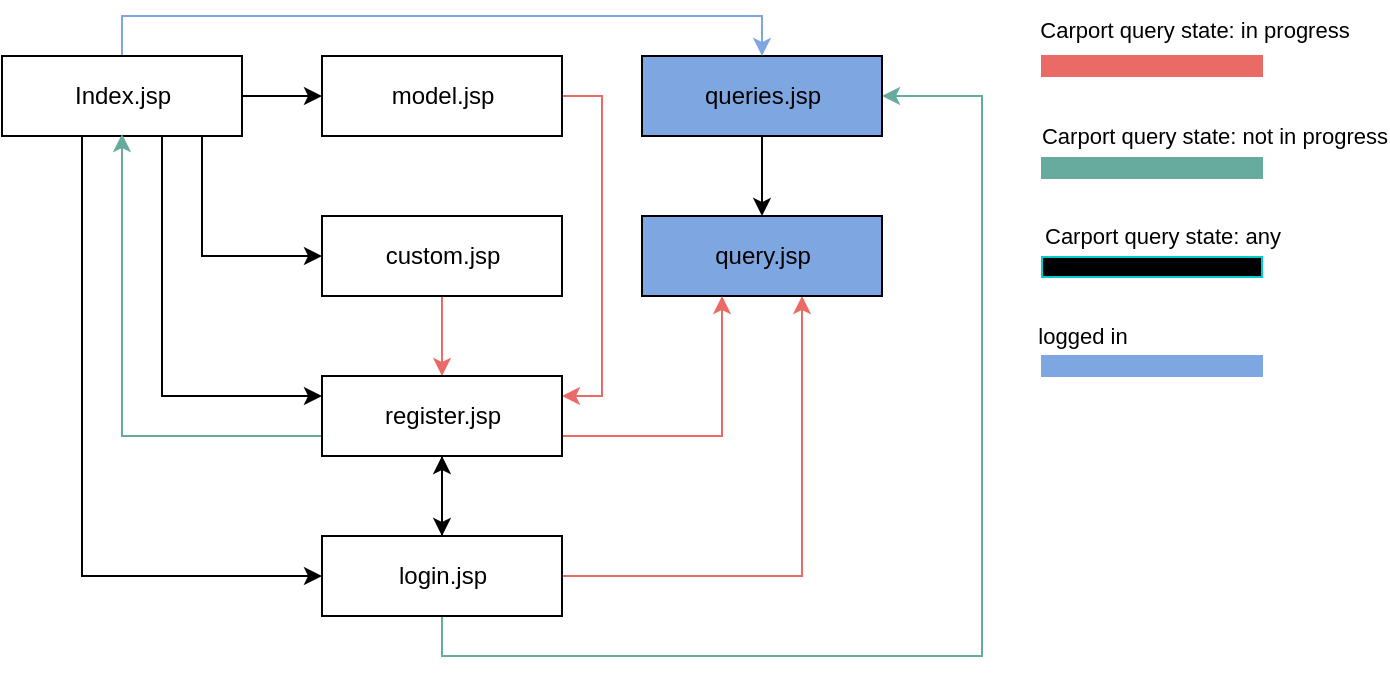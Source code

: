 <mxfile version="14.6.10" type="github"><diagram id="qygSB_kf31VgebMF4vaU" name="Page-1"><mxGraphModel dx="1124" dy="515" grid="1" gridSize="10" guides="1" tooltips="1" connect="1" arrows="1" fold="1" page="1" pageScale="1" pageWidth="827" pageHeight="1169" math="0" shadow="0"><root><mxCell id="0"/><mxCell id="1" parent="0"/><mxCell id="Og-3a9zcv6eEuBqfCVpG-24" style="edgeStyle=orthogonalEdgeStyle;rounded=0;orthogonalLoop=1;jettySize=auto;html=1;entryX=0.5;entryY=1;entryDx=0;entryDy=0;strokeColor=#000000;" edge="1" parent="1" source="6GaSGv94aIPq9nlau-8M-27" target="6GaSGv94aIPq9nlau-8M-30"><mxGeometry relative="1" as="geometry"/></mxCell><mxCell id="Og-3a9zcv6eEuBqfCVpG-49" style="edgeStyle=orthogonalEdgeStyle;rounded=0;orthogonalLoop=1;jettySize=auto;html=1;strokeColor=#EA6B66;" edge="1" parent="1" source="6GaSGv94aIPq9nlau-8M-27" target="6GaSGv94aIPq9nlau-8M-33"><mxGeometry relative="1" as="geometry"><Array as="points"><mxPoint x="440" y="320"/></Array></mxGeometry></mxCell><mxCell id="Og-3a9zcv6eEuBqfCVpG-50" style="edgeStyle=orthogonalEdgeStyle;rounded=0;orthogonalLoop=1;jettySize=auto;html=1;strokeColor=#67AB9F;shadow=0;" edge="1" parent="1" source="6GaSGv94aIPq9nlau-8M-27" target="6GaSGv94aIPq9nlau-8M-31"><mxGeometry relative="1" as="geometry"><Array as="points"><mxPoint x="260" y="360"/><mxPoint x="530" y="360"/><mxPoint x="530" y="80"/></Array></mxGeometry></mxCell><mxCell id="6GaSGv94aIPq9nlau-8M-27" value="login.jsp" style="html=1;fillColor=#FFFFFF;" parent="1" vertex="1"><mxGeometry x="200" y="300" width="120" height="40" as="geometry"/></mxCell><mxCell id="Og-3a9zcv6eEuBqfCVpG-60" style="edgeStyle=orthogonalEdgeStyle;rounded=0;orthogonalLoop=1;jettySize=auto;html=1;entryX=0.5;entryY=0;entryDx=0;entryDy=0;strokeColor=#000000;" edge="1" parent="1" source="6GaSGv94aIPq9nlau-8M-31" target="6GaSGv94aIPq9nlau-8M-33"><mxGeometry relative="1" as="geometry"/></mxCell><mxCell id="6GaSGv94aIPq9nlau-8M-31" value="queries.jsp" style="html=1;fillColor=#7EA6E0;" parent="1" vertex="1"><mxGeometry x="360" y="60" width="120" height="40" as="geometry"/></mxCell><mxCell id="6GaSGv94aIPq9nlau-8M-33" value="query.jsp" style="html=1;fillColor=#7EA6E0;" parent="1" vertex="1"><mxGeometry x="360" y="140" width="120" height="40" as="geometry"/></mxCell><mxCell id="Og-3a9zcv6eEuBqfCVpG-34" style="edgeStyle=orthogonalEdgeStyle;rounded=0;orthogonalLoop=1;jettySize=auto;html=1;strokeColor=#000000;" edge="1" parent="1" source="6GaSGv94aIPq9nlau-8M-22" target="6GaSGv94aIPq9nlau-8M-25"><mxGeometry relative="1" as="geometry"/></mxCell><mxCell id="Og-3a9zcv6eEuBqfCVpG-35" style="edgeStyle=orthogonalEdgeStyle;rounded=0;orthogonalLoop=1;jettySize=auto;html=1;entryX=0;entryY=0.5;entryDx=0;entryDy=0;strokeColor=#000000;" edge="1" parent="1" source="6GaSGv94aIPq9nlau-8M-22" target="6GaSGv94aIPq9nlau-8M-26"><mxGeometry relative="1" as="geometry"><Array as="points"><mxPoint x="140" y="160"/></Array></mxGeometry></mxCell><mxCell id="Og-3a9zcv6eEuBqfCVpG-55" style="edgeStyle=orthogonalEdgeStyle;rounded=0;orthogonalLoop=1;jettySize=auto;html=1;strokeColor=#000000;" edge="1" parent="1" source="6GaSGv94aIPq9nlau-8M-22" target="6GaSGv94aIPq9nlau-8M-30"><mxGeometry relative="1" as="geometry"><Array as="points"><mxPoint x="120" y="230"/></Array></mxGeometry></mxCell><mxCell id="Og-3a9zcv6eEuBqfCVpG-59" style="edgeStyle=orthogonalEdgeStyle;rounded=0;orthogonalLoop=1;jettySize=auto;html=1;entryX=0;entryY=0.5;entryDx=0;entryDy=0;strokeColor=#000000;" edge="1" parent="1" source="6GaSGv94aIPq9nlau-8M-22" target="6GaSGv94aIPq9nlau-8M-27"><mxGeometry relative="1" as="geometry"><Array as="points"><mxPoint x="80" y="320"/></Array></mxGeometry></mxCell><mxCell id="Og-3a9zcv6eEuBqfCVpG-61" style="edgeStyle=orthogonalEdgeStyle;rounded=0;orthogonalLoop=1;jettySize=auto;html=1;entryX=0.5;entryY=0;entryDx=0;entryDy=0;strokeColor=#7EA6E0;fillColor=#67AB9F;" edge="1" parent="1" source="6GaSGv94aIPq9nlau-8M-22" target="6GaSGv94aIPq9nlau-8M-31"><mxGeometry relative="1" as="geometry"><Array as="points"><mxPoint x="100" y="40"/><mxPoint x="420" y="40"/></Array></mxGeometry></mxCell><mxCell id="6GaSGv94aIPq9nlau-8M-22" value="Index.jsp" style="html=1;fillColor=#FFFFFF;" parent="1" vertex="1"><mxGeometry x="40" y="60" width="120" height="40" as="geometry"/></mxCell><mxCell id="Og-3a9zcv6eEuBqfCVpG-52" style="edgeStyle=orthogonalEdgeStyle;rounded=0;orthogonalLoop=1;jettySize=auto;html=1;strokeColor=#EA6B66;" edge="1" parent="1" source="6GaSGv94aIPq9nlau-8M-25" target="6GaSGv94aIPq9nlau-8M-30"><mxGeometry relative="1" as="geometry"><Array as="points"><mxPoint x="340" y="80"/><mxPoint x="340" y="230"/></Array></mxGeometry></mxCell><mxCell id="6GaSGv94aIPq9nlau-8M-25" value="model.jsp" style="html=1;fillColor=#FFFFFF;" parent="1" vertex="1"><mxGeometry x="200" y="60" width="120" height="40" as="geometry"/></mxCell><mxCell id="Og-3a9zcv6eEuBqfCVpG-54" style="edgeStyle=orthogonalEdgeStyle;rounded=0;orthogonalLoop=1;jettySize=auto;html=1;entryX=0.5;entryY=0;entryDx=0;entryDy=0;strokeColor=#EA6B66;shadow=0;" edge="1" parent="1" source="6GaSGv94aIPq9nlau-8M-26" target="6GaSGv94aIPq9nlau-8M-30"><mxGeometry relative="1" as="geometry"/></mxCell><mxCell id="6GaSGv94aIPq9nlau-8M-26" value="custom.jsp" style="html=1;fillColor=#FFFFFF;" parent="1" vertex="1"><mxGeometry x="200" y="140" width="120" height="40" as="geometry"/></mxCell><mxCell id="Og-3a9zcv6eEuBqfCVpG-22" style="edgeStyle=orthogonalEdgeStyle;rounded=0;orthogonalLoop=1;jettySize=auto;html=1;entryX=0.5;entryY=0;entryDx=0;entryDy=0;strokeColor=#000000;" edge="1" parent="1" source="6GaSGv94aIPq9nlau-8M-30" target="6GaSGv94aIPq9nlau-8M-27"><mxGeometry relative="1" as="geometry"/></mxCell><mxCell id="Og-3a9zcv6eEuBqfCVpG-48" style="edgeStyle=orthogonalEdgeStyle;rounded=0;orthogonalLoop=1;jettySize=auto;html=1;strokeColor=#EA6B66;" edge="1" parent="1" source="6GaSGv94aIPq9nlau-8M-30" target="6GaSGv94aIPq9nlau-8M-33"><mxGeometry relative="1" as="geometry"><Array as="points"><mxPoint x="400" y="250"/></Array></mxGeometry></mxCell><mxCell id="Og-3a9zcv6eEuBqfCVpG-65" value="Carport query state: in progress" style="edgeLabel;html=1;align=center;verticalAlign=middle;resizable=0;points=[];" vertex="1" connectable="0" parent="Og-3a9zcv6eEuBqfCVpG-48"><mxGeometry x="-0.63" y="2" relative="1" as="geometry"><mxPoint x="288" y="-201" as="offset"/></mxGeometry></mxCell><mxCell id="Og-3a9zcv6eEuBqfCVpG-66" value="Carport query state: not in progress" style="edgeLabel;html=1;align=center;verticalAlign=middle;resizable=0;points=[];" vertex="1" connectable="0" parent="Og-3a9zcv6eEuBqfCVpG-48"><mxGeometry x="-0.63" y="2" relative="1" as="geometry"><mxPoint x="298" y="-148" as="offset"/></mxGeometry></mxCell><mxCell id="Og-3a9zcv6eEuBqfCVpG-69" value="Carport query state: any" style="edgeLabel;html=1;align=center;verticalAlign=middle;resizable=0;points=[];" vertex="1" connectable="0" parent="Og-3a9zcv6eEuBqfCVpG-48"><mxGeometry x="-0.63" y="2" relative="1" as="geometry"><mxPoint x="272" y="-98" as="offset"/></mxGeometry></mxCell><mxCell id="Og-3a9zcv6eEuBqfCVpG-74" value="logged in" style="edgeLabel;html=1;align=center;verticalAlign=middle;resizable=0;points=[];" vertex="1" connectable="0" parent="Og-3a9zcv6eEuBqfCVpG-48"><mxGeometry x="-0.63" y="2" relative="1" as="geometry"><mxPoint x="232" y="-48" as="offset"/></mxGeometry></mxCell><mxCell id="Og-3a9zcv6eEuBqfCVpG-57" style="edgeStyle=orthogonalEdgeStyle;rounded=0;orthogonalLoop=1;jettySize=auto;html=1;strokeColor=#67AB9F;" edge="1" parent="1" source="6GaSGv94aIPq9nlau-8M-30"><mxGeometry relative="1" as="geometry"><mxPoint x="100" y="99" as="targetPoint"/><Array as="points"><mxPoint x="100" y="250"/><mxPoint x="100" y="99"/></Array></mxGeometry></mxCell><mxCell id="6GaSGv94aIPq9nlau-8M-30" value="register.jsp" style="html=1;fillColor=#FFFFFF;" parent="1" vertex="1"><mxGeometry x="200" y="220" width="120" height="40" as="geometry"/></mxCell><mxCell id="Og-3a9zcv6eEuBqfCVpG-67" value="" style="rounded=0;whiteSpace=wrap;html=1;fillColor=#EA6B66;strokeColor=#EA6B66;" vertex="1" parent="1"><mxGeometry x="560" y="60" width="110" height="10" as="geometry"/></mxCell><mxCell id="Og-3a9zcv6eEuBqfCVpG-68" value="" style="rounded=0;whiteSpace=wrap;html=1;fillColor=#67AB9F;strokeColor=#67AB9F;" vertex="1" parent="1"><mxGeometry x="560" y="111" width="110" height="10" as="geometry"/></mxCell><mxCell id="Og-3a9zcv6eEuBqfCVpG-70" value="" style="rounded=0;whiteSpace=wrap;html=1;fillColor=#000000;strokeColor=#00CCCC;" vertex="1" parent="1"><mxGeometry x="560" y="160.5" width="110" height="10" as="geometry"/></mxCell><mxCell id="Og-3a9zcv6eEuBqfCVpG-75" value="" style="rounded=0;whiteSpace=wrap;html=1;fillColor=#7EA6E0;strokeColor=#7EA6E0;" vertex="1" parent="1"><mxGeometry x="560" y="210" width="110" height="10" as="geometry"/></mxCell></root></mxGraphModel></diagram></mxfile>